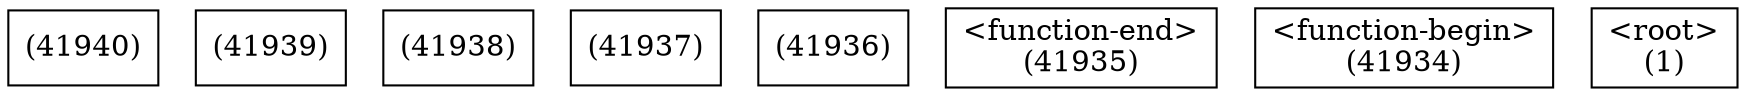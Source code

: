 digraph graphname {
n41940 [shape=box,label="(41940)"];
n41939 [shape=box,label="(41939)"];
n41938 [shape=box,label="(41938)"];
n41937 [shape=box,label="(41937)"];
n41936 [shape=box,label="(41936)"];
n41935 [shape=box,label="<function-end>
(41935)"];
n41934 [shape=box,label="<function-begin>
(41934)"];
n1 [shape=box,label="<root>
(1)"];
}
